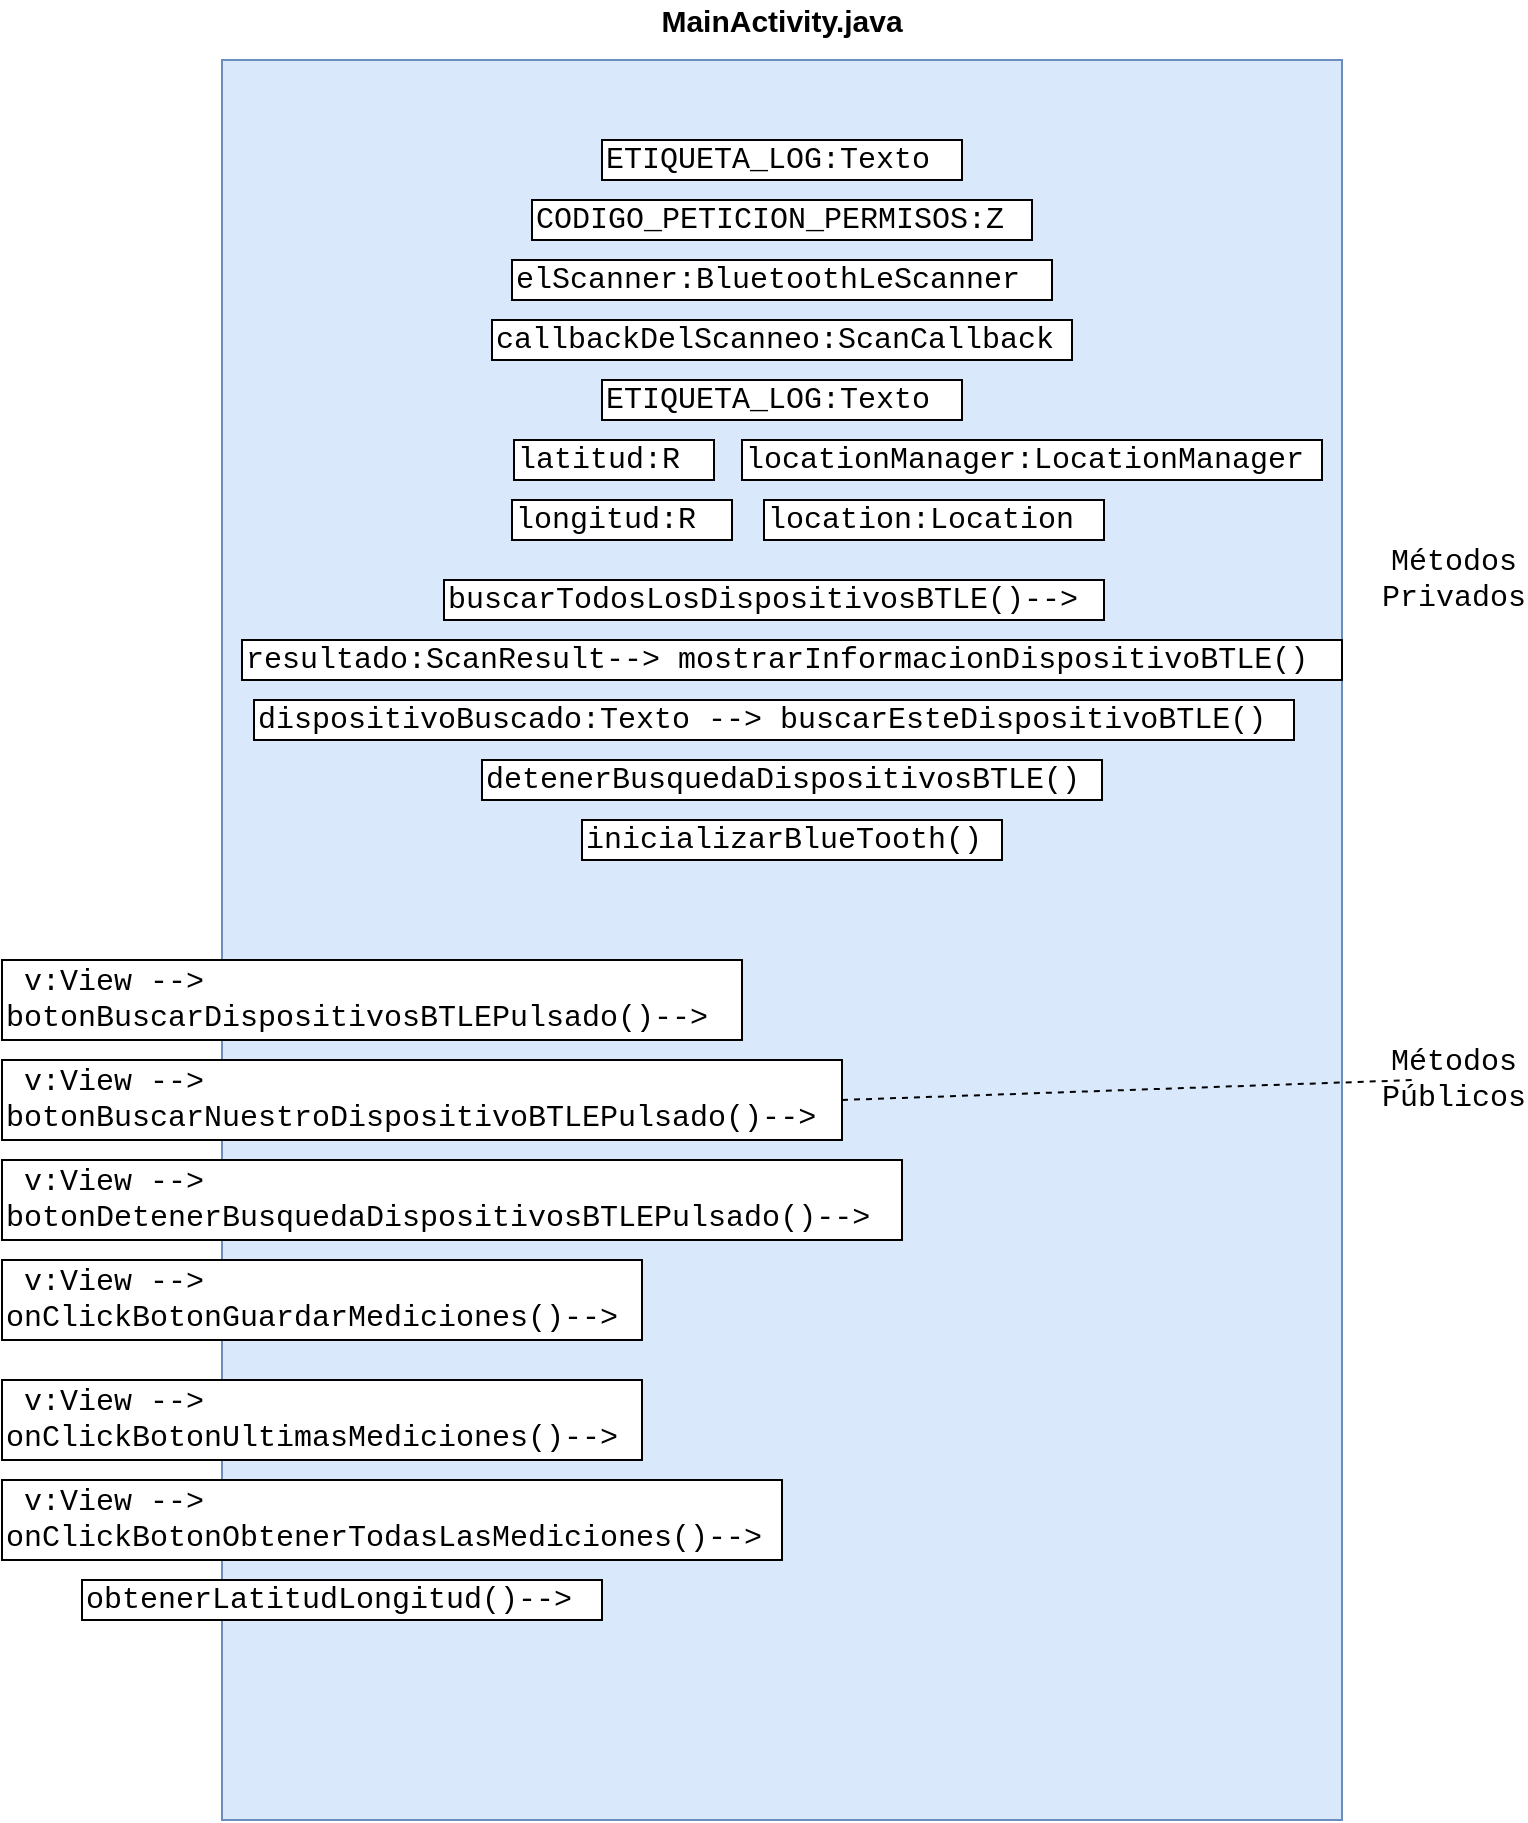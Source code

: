 <mxfile version="15.4.3" type="device"><diagram id="cXMczphwWWYxLfjt5vZS" name="Page-1"><mxGraphModel dx="1038" dy="613" grid="1" gridSize="10" guides="1" tooltips="1" connect="1" arrows="1" fold="1" page="1" pageScale="1" pageWidth="827" pageHeight="1169" math="0" shadow="0"><root><mxCell id="0"/><mxCell id="1" parent="0"/><mxCell id="Dxo0vqGEBqOAGeWSbS3k-1" value="" style="rounded=0;whiteSpace=wrap;html=1;fillColor=#dae8fc;strokeColor=#6c8ebf;" parent="1" vertex="1"><mxGeometry x="134" y="50" width="560" height="880" as="geometry"/></mxCell><mxCell id="Dxo0vqGEBqOAGeWSbS3k-2" value="MainActivity.java" style="text;html=1;strokeColor=none;fillColor=none;align=center;verticalAlign=middle;whiteSpace=wrap;rounded=0;fontStyle=1;fontSize=15;" parent="1" vertex="1"><mxGeometry x="394" y="20" width="40" height="20" as="geometry"/></mxCell><mxCell id="Dxo0vqGEBqOAGeWSbS3k-3" value="ETIQUETA_LOG:Texto" style="rounded=0;whiteSpace=wrap;html=1;fontSize=15;align=left;fontFamily=Courier New;autosize=1;" parent="1" vertex="1"><mxGeometry x="324" y="90" width="180" height="20" as="geometry"/></mxCell><mxCell id="Dxo0vqGEBqOAGeWSbS3k-4" value="CODIGO_PETICION_PERMISOS:Z" style="rounded=0;whiteSpace=wrap;html=1;fontSize=15;align=left;fontFamily=Courier New;autosize=1;" parent="1" vertex="1"><mxGeometry x="289" y="120" width="250" height="20" as="geometry"/></mxCell><mxCell id="Dxo0vqGEBqOAGeWSbS3k-5" value="elScanner:BluetoothLeScanner" style="rounded=0;whiteSpace=wrap;html=1;fontSize=15;align=left;fontFamily=Courier New;autosize=1;" parent="1" vertex="1"><mxGeometry x="279" y="150" width="270" height="20" as="geometry"/></mxCell><mxCell id="Dxo0vqGEBqOAGeWSbS3k-6" value="callbackDelScanneo:ScanCallback" style="rounded=0;whiteSpace=wrap;html=1;fontSize=15;align=left;fontFamily=Courier New;autosize=1;" parent="1" vertex="1"><mxGeometry x="269" y="180" width="290" height="20" as="geometry"/></mxCell><mxCell id="Dxo0vqGEBqOAGeWSbS3k-7" value="ETIQUETA_LOG:Texto" style="rounded=0;whiteSpace=wrap;html=1;fontSize=15;align=left;fontFamily=Courier New;autosize=1;" parent="1" vertex="1"><mxGeometry x="324" y="210" width="180" height="20" as="geometry"/></mxCell><mxCell id="Dxo0vqGEBqOAGeWSbS3k-8" value="buscarTodosLosDispositivosBTLE()--&amp;gt;&lt;br&gt;" style="rounded=0;whiteSpace=wrap;html=1;fontSize=15;align=left;fontFamily=Courier New;autosize=1;" parent="1" vertex="1"><mxGeometry x="245" y="310" width="330" height="20" as="geometry"/></mxCell><mxCell id="Dxo0vqGEBqOAGeWSbS3k-9" value="resultado:ScanResult--&amp;gt; mostrarInformacionDispositivoBTLE()" style="rounded=0;whiteSpace=wrap;html=1;fontSize=15;align=left;fontFamily=Courier New;autosize=1;" parent="1" vertex="1"><mxGeometry x="144" y="340" width="550" height="20" as="geometry"/></mxCell><mxCell id="Dxo0vqGEBqOAGeWSbS3k-10" value="dispositivoBuscado:Texto --&amp;gt; buscarEsteDispositivoBTLE()" style="rounded=0;whiteSpace=wrap;html=1;fontSize=15;align=left;fontFamily=Courier New;autosize=1;" parent="1" vertex="1"><mxGeometry x="150" y="370" width="520" height="20" as="geometry"/></mxCell><mxCell id="Dxo0vqGEBqOAGeWSbS3k-11" value="detenerBusquedaDispositivosBTLE()" style="rounded=0;whiteSpace=wrap;html=1;fontSize=15;align=left;fontFamily=Courier New;autosize=1;" parent="1" vertex="1"><mxGeometry x="264" y="400" width="310" height="20" as="geometry"/></mxCell><mxCell id="Dxo0vqGEBqOAGeWSbS3k-12" value="&amp;nbsp;v:View --&amp;gt; &lt;br&gt;botonBuscarDispositivosBTLEPulsado()--&amp;gt;" style="rounded=0;whiteSpace=wrap;html=1;fontSize=15;align=left;fontFamily=Courier New;autosize=1;" parent="1" vertex="1"><mxGeometry x="24" y="500" width="370" height="40" as="geometry"/></mxCell><mxCell id="Dxo0vqGEBqOAGeWSbS3k-13" value="&amp;nbsp;v:View --&amp;gt; &lt;br&gt;botonBuscarNuestroDispositivoBTLEPulsado()--&amp;gt;" style="rounded=0;whiteSpace=wrap;html=1;fontSize=15;align=left;fontFamily=Courier New;autosize=1;" parent="1" vertex="1"><mxGeometry x="24" y="550" width="420" height="40" as="geometry"/></mxCell><mxCell id="Dxo0vqGEBqOAGeWSbS3k-14" value="&amp;nbsp;v:View --&amp;gt; &lt;br&gt;botonDetenerBusquedaDispositivosBTLEPulsado()--&amp;gt;" style="rounded=0;whiteSpace=wrap;html=1;fontSize=15;align=left;fontFamily=Courier New;autosize=1;" parent="1" vertex="1"><mxGeometry x="24" y="600" width="450" height="40" as="geometry"/></mxCell><mxCell id="Dxo0vqGEBqOAGeWSbS3k-15" value="inicializarBlueTooth()" style="rounded=0;whiteSpace=wrap;html=1;fontSize=15;align=left;fontFamily=Courier New;autosize=1;" parent="1" vertex="1"><mxGeometry x="314" y="430" width="210" height="20" as="geometry"/></mxCell><mxCell id="Dxo0vqGEBqOAGeWSbS3k-16" value="Métodos&lt;br&gt;Privados" style="text;html=1;strokeColor=none;fillColor=none;align=center;verticalAlign=middle;whiteSpace=wrap;rounded=0;fontFamily=Courier New;fontSize=15;" parent="1" vertex="1"><mxGeometry x="730" y="300" width="40" height="20" as="geometry"/></mxCell><mxCell id="Dxo0vqGEBqOAGeWSbS3k-17" value="Métodos&lt;br&gt;Públicos" style="text;html=1;strokeColor=none;fillColor=none;align=center;verticalAlign=middle;whiteSpace=wrap;rounded=0;fontFamily=Courier New;fontSize=15;" parent="1" vertex="1"><mxGeometry x="730" y="550" width="40" height="20" as="geometry"/></mxCell><mxCell id="Dxo0vqGEBqOAGeWSbS3k-19" value="" style="endArrow=none;dashed=1;html=1;fontFamily=Courier New;fontSize=15;exitX=1;exitY=0.5;exitDx=0;exitDy=0;entryX=0;entryY=0.5;entryDx=0;entryDy=0;" parent="1" source="Dxo0vqGEBqOAGeWSbS3k-13" target="Dxo0vqGEBqOAGeWSbS3k-17" edge="1"><mxGeometry width="50" height="50" relative="1" as="geometry"><mxPoint x="550" y="580" as="sourcePoint"/><mxPoint x="600" y="530" as="targetPoint"/></mxGeometry></mxCell><mxCell id="N9P7j3qlU_Mfhew8BoN3-2" value="&amp;nbsp;v:View --&amp;gt; &lt;br&gt;onClickBotonGuardarMediciones()--&amp;gt;" style="rounded=0;whiteSpace=wrap;html=1;fontSize=15;align=left;fontFamily=Courier New;autosize=1;" vertex="1" parent="1"><mxGeometry x="24" y="650" width="320" height="40" as="geometry"/></mxCell><mxCell id="N9P7j3qlU_Mfhew8BoN3-3" value="&amp;nbsp;v:View --&amp;gt; &lt;br&gt;onClickBotonUltimasMediciones()--&amp;gt;" style="rounded=0;whiteSpace=wrap;html=1;fontSize=15;align=left;fontFamily=Courier New;autosize=1;" vertex="1" parent="1"><mxGeometry x="24" y="710" width="320" height="40" as="geometry"/></mxCell><mxCell id="N9P7j3qlU_Mfhew8BoN3-4" value="&amp;nbsp;v:View --&amp;gt;&lt;br&gt;onClickBotonObtenerTodasLasMediciones()--&amp;gt;" style="rounded=0;whiteSpace=wrap;html=1;fontSize=15;align=left;fontFamily=Courier New;autosize=1;" vertex="1" parent="1"><mxGeometry x="24" y="760" width="390" height="40" as="geometry"/></mxCell><mxCell id="N9P7j3qlU_Mfhew8BoN3-5" value="obtenerLatitudLongitud()--&amp;gt;" style="rounded=0;whiteSpace=wrap;html=1;fontSize=15;align=left;fontFamily=Courier New;autosize=1;" vertex="1" parent="1"><mxGeometry x="64" y="810" width="260" height="20" as="geometry"/></mxCell><mxCell id="N9P7j3qlU_Mfhew8BoN3-6" value="longitud:R" style="rounded=0;whiteSpace=wrap;html=1;fontSize=15;align=left;fontFamily=Courier New;autosize=1;" vertex="1" parent="1"><mxGeometry x="279" y="270" width="110" height="20" as="geometry"/></mxCell><mxCell id="N9P7j3qlU_Mfhew8BoN3-7" value="latitud:R" style="rounded=0;whiteSpace=wrap;html=1;fontSize=15;align=left;fontFamily=Courier New;autosize=1;" vertex="1" parent="1"><mxGeometry x="280" y="240" width="100" height="20" as="geometry"/></mxCell><mxCell id="N9P7j3qlU_Mfhew8BoN3-8" value="locationManager:LocationManager" style="rounded=0;whiteSpace=wrap;html=1;fontSize=15;align=left;fontFamily=Courier New;autosize=1;" vertex="1" parent="1"><mxGeometry x="394" y="240" width="290" height="20" as="geometry"/></mxCell><mxCell id="N9P7j3qlU_Mfhew8BoN3-9" value="location:Location" style="rounded=0;whiteSpace=wrap;html=1;fontSize=15;align=left;fontFamily=Courier New;autosize=1;" vertex="1" parent="1"><mxGeometry x="405" y="270" width="170" height="20" as="geometry"/></mxCell></root></mxGraphModel></diagram></mxfile>